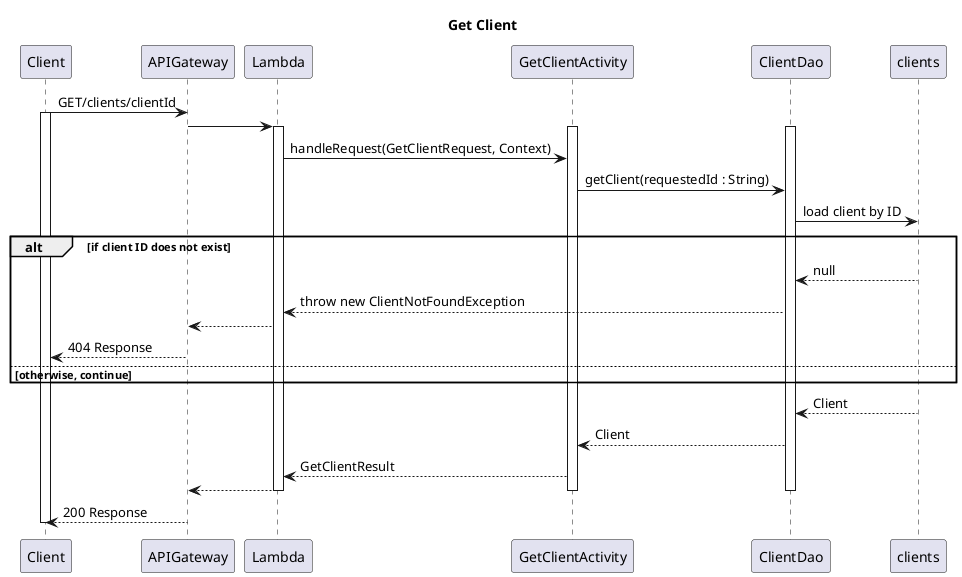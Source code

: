 @startuml
title Get Client

Client -> APIGateway : GET/clients/clientId
activate Client
APIGateway -> Lambda
activate Lambda
activate GetClientActivity
activate ClientDao
Lambda -> GetClientActivity : handleRequest(GetClientRequest, Context)
GetClientActivity -> ClientDao : getClient(requestedId : String)
ClientDao -> clients : load client by ID

alt if client ID does not exist
 ClientDao <-- clients : null
 Lambda <-- ClientDao : throw new ClientNotFoundException
 APIGateway <-- Lambda
 Client <-- APIGateway : 404 Response
else otherwise, continue
end

ClientDao <-- clients : Client
GetClientActivity <-- ClientDao : Client
Lambda <-- GetClientActivity : GetClientResult
APIGateway <-- Lambda
deactivate ClientDao
deactivate GetClientActivity
deactivate Lambda
Client <-- APIGateway : 200 Response
deactivate Client
@enduml